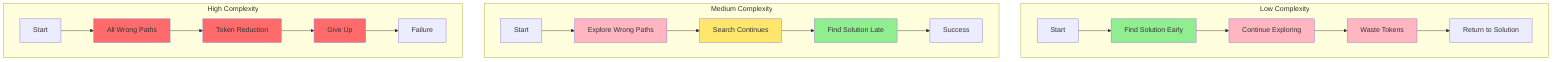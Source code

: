 flowchart TB
    subgraph "Low Complexity"
        A1[Start] --> A2[Find Solution Early]
        A2 --> A3[Continue Exploring]
        A3 --> A4[Waste Tokens]
        A4 --> A5[Return to Solution]
        style A2 fill:#90EE90
        style A3 fill:#FFB6C1
        style A4 fill:#FFB6C1
    end
    
    subgraph "Medium Complexity"
        B1[Start] --> B2[Explore Wrong Paths]
        B2 --> B3[Search Continues]
        B3 --> B4[Find Solution Late]
        B4 --> B5[Success]
        style B2 fill:#FFB6C1
        style B3 fill:#FFE66D
        style B4 fill:#90EE90
    end
    
    subgraph "High Complexity"
        C1[Start] --> C2[All Wrong Paths]
        C2 --> C3[Token Reduction]
        C3 --> C4[Give Up]
        C4 --> C5[Failure]
        style C2 fill:#FF6B6B
        style C3 fill:#FF6B6B
        style C4 fill:#FF6B6B
    end